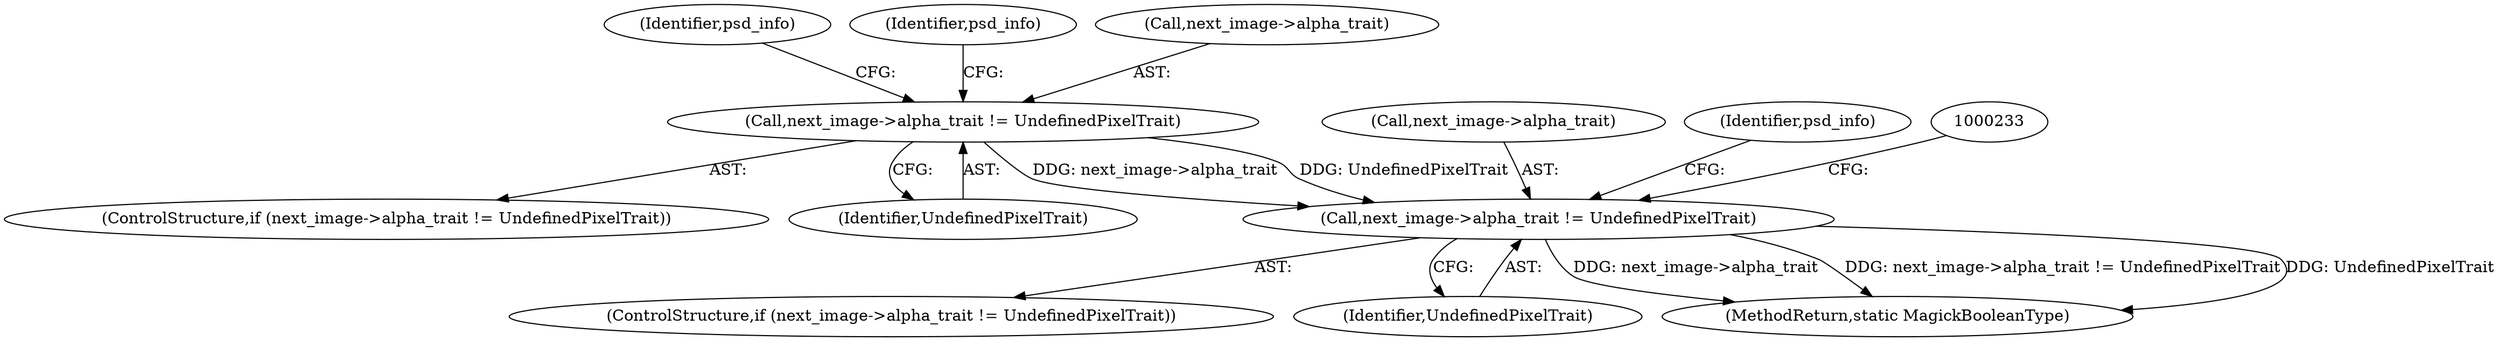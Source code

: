 digraph "0_ImageMagick_6f1879d498bcc5cce12fe0c5decb8dbc0f608e5d@pointer" {
"1000218" [label="(Call,next_image->alpha_trait != UndefinedPixelTrait)"];
"1000195" [label="(Call,next_image->alpha_trait != UndefinedPixelTrait)"];
"1000219" [label="(Call,next_image->alpha_trait)"];
"1000218" [label="(Call,next_image->alpha_trait != UndefinedPixelTrait)"];
"1000209" [label="(Identifier,psd_info)"];
"1000201" [label="(Identifier,psd_info)"];
"1000195" [label="(Call,next_image->alpha_trait != UndefinedPixelTrait)"];
"1000196" [label="(Call,next_image->alpha_trait)"];
"1000217" [label="(ControlStructure,if (next_image->alpha_trait != UndefinedPixelTrait))"];
"1000222" [label="(Identifier,UndefinedPixelTrait)"];
"1000513" [label="(MethodReturn,static MagickBooleanType)"];
"1000194" [label="(ControlStructure,if (next_image->alpha_trait != UndefinedPixelTrait))"];
"1000199" [label="(Identifier,UndefinedPixelTrait)"];
"1000224" [label="(Identifier,psd_info)"];
"1000218" -> "1000217"  [label="AST: "];
"1000218" -> "1000222"  [label="CFG: "];
"1000219" -> "1000218"  [label="AST: "];
"1000222" -> "1000218"  [label="AST: "];
"1000224" -> "1000218"  [label="CFG: "];
"1000233" -> "1000218"  [label="CFG: "];
"1000218" -> "1000513"  [label="DDG: next_image->alpha_trait"];
"1000218" -> "1000513"  [label="DDG: next_image->alpha_trait != UndefinedPixelTrait"];
"1000218" -> "1000513"  [label="DDG: UndefinedPixelTrait"];
"1000195" -> "1000218"  [label="DDG: next_image->alpha_trait"];
"1000195" -> "1000218"  [label="DDG: UndefinedPixelTrait"];
"1000195" -> "1000194"  [label="AST: "];
"1000195" -> "1000199"  [label="CFG: "];
"1000196" -> "1000195"  [label="AST: "];
"1000199" -> "1000195"  [label="AST: "];
"1000201" -> "1000195"  [label="CFG: "];
"1000209" -> "1000195"  [label="CFG: "];
}
